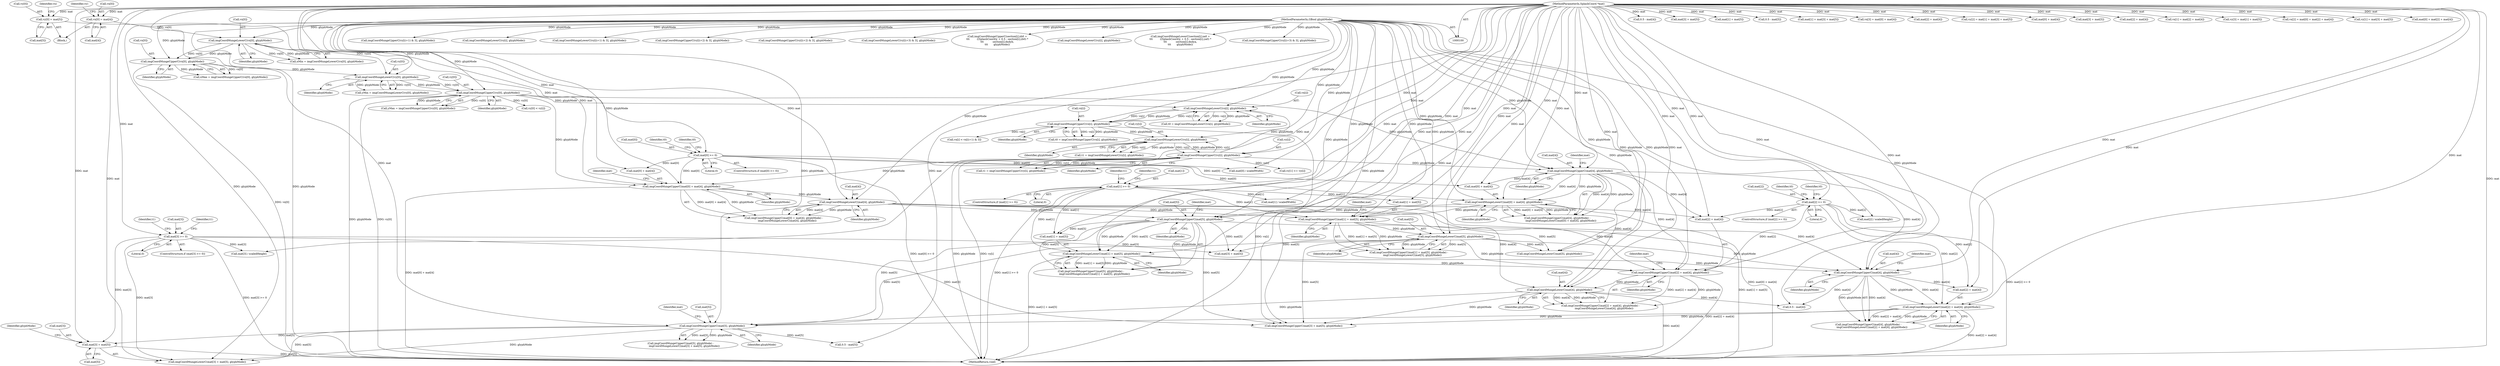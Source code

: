 digraph "0_poppler_a9b8ab4657dec65b8b86c225d12c533ad7e984e2@pointer" {
"1000518" [label="(Call,mat[3] + mat[5])"];
"1000484" [label="(Call,mat[3] >= 0)"];
"1000105" [label="(MethodParameterIn,SplashCoord *mat)"];
"1000512" [label="(Call,imgCoordMungeUpperC(mat[5], glyphMode))"];
"1000408" [label="(Call,imgCoordMungeLowerC(mat[5], glyphMode))"];
"1000399" [label="(Call,imgCoordMungeUpperC(mat[1] + mat[5], glyphMode))"];
"1000390" [label="(Call,mat[1] >= 0)"];
"1000365" [label="(Call,imgCoordMungeLowerC(mat[4], glyphMode))"];
"1000356" [label="(Call,imgCoordMungeUpperC(mat[0] + mat[4], glyphMode))"];
"1000347" [label="(Call,mat[0] >= 0)"];
"1000251" [label="(Call,imgCoordMungeUpperC(vy[0], glyphMode))"];
"1000244" [label="(Call,imgCoordMungeLowerC(vy[0], glyphMode))"];
"1000147" [label="(Call,vy[0] = mat[5])"];
"1000237" [label="(Call,imgCoordMungeUpperC(vx[0], glyphMode))"];
"1000230" [label="(Call,imgCoordMungeLowerC(vx[0], glyphMode))"];
"1000140" [label="(Call,vx[0] = mat[4])"];
"1000106" [label="(MethodParameterIn,GBool glyphMode)"];
"1000313" [label="(Call,imgCoordMungeUpperC(vy[i], glyphMode))"];
"1000298" [label="(Call,imgCoordMungeLowerC(vy[i], glyphMode))"];
"1000283" [label="(Call,imgCoordMungeUpperC(vx[i], glyphMode))"];
"1000268" [label="(Call,imgCoordMungeLowerC(vx[i], glyphMode))"];
"1000380" [label="(Call,imgCoordMungeLowerC(mat[0] + mat[4], glyphMode))"];
"1000375" [label="(Call,imgCoordMungeUpperC(mat[4], glyphMode))"];
"1000418" [label="(Call,imgCoordMungeUpperC(mat[5], glyphMode))"];
"1000459" [label="(Call,imgCoordMungeLowerC(mat[4], glyphMode))"];
"1000450" [label="(Call,imgCoordMungeUpperC(mat[2] + mat[4], glyphMode))"];
"1000441" [label="(Call,mat[2] >= 0)"];
"1000423" [label="(Call,imgCoordMungeLowerC(mat[1] + mat[5], glyphMode))"];
"1000474" [label="(Call,imgCoordMungeLowerC(mat[2] + mat[4], glyphMode))"];
"1000469" [label="(Call,imgCoordMungeUpperC(mat[4], glyphMode))"];
"1000483" [label="(ControlStructure,if (mat[3] >= 0))"];
"1000251" [label="(Call,imgCoordMungeUpperC(vy[0], glyphMode))"];
"1000412" [label="(Identifier,glyphMode)"];
"1000140" [label="(Call,vx[0] = mat[4])"];
"1000397" [label="(Identifier,t1)"];
"1001682" [label="(Call,0.5 - mat[4])"];
"1000424" [label="(Call,mat[1] + mat[5])"];
"1000484" [label="(Call,mat[3] >= 0)"];
"1000228" [label="(Call,xMin = imgCoordMungeLowerC(vx[0], glyphMode))"];
"1000468" [label="(Call,imgCoordMungeUpperC(mat[4], glyphMode) -\n         imgCoordMungeLowerC(mat[2] + mat[4], glyphMode))"];
"1000147" [label="(Call,vy[0] = mat[5])"];
"1000364" [label="(Identifier,glyphMode)"];
"1000408" [label="(Call,imgCoordMungeLowerC(mat[5], glyphMode))"];
"1000249" [label="(Call,yMax = imgCoordMungeUpperC(vy[0], glyphMode))"];
"1000298" [label="(Call,imgCoordMungeLowerC(vy[i], glyphMode))"];
"1000169" [label="(Call,mat[3] + mat[5])"];
"1000376" [label="(Call,mat[4])"];
"1000151" [label="(Call,mat[5])"];
"1000348" [label="(Call,mat[0])"];
"1000296" [label="(Call,t1 = imgCoordMungeLowerC(vy[i], glyphMode))"];
"1000474" [label="(Call,imgCoordMungeLowerC(mat[2] + mat[4], glyphMode))"];
"1000269" [label="(Call,vx[i])"];
"1000470" [label="(Call,mat[4])"];
"1000477" [label="(Identifier,mat)"];
"1000512" [label="(Call,imgCoordMungeUpperC(mat[5], glyphMode))"];
"1001143" [label="(Call,imgCoordMungeUpperC(vy[(i+1) & 3], glyphMode))"];
"1000313" [label="(Call,imgCoordMungeUpperC(vy[i], glyphMode))"];
"1000266" [label="(Call,t0 = imgCoordMungeLowerC(vx[i], glyphMode))"];
"1000380" [label="(Call,imgCoordMungeLowerC(mat[0] + mat[4], glyphMode))"];
"1000356" [label="(Call,imgCoordMungeUpperC(mat[0] + mat[4], glyphMode))"];
"1000221" [label="(Call,mat[1] + mat[5])"];
"1001693" [label="(Call,0.5 - mat[5])"];
"1000410" [label="(Identifier,mat)"];
"1000195" [label="(Call,mat[1] + mat[3] + mat[5])"];
"1000206" [label="(Call,vx[3] = mat[0] + mat[4])"];
"1000141" [label="(Call,vx[0])"];
"1000105" [label="(MethodParameterIn,SplashCoord *mat)"];
"1000510" [label="(Identifier,t1)"];
"1000106" [label="(MethodParameterIn,GBool glyphMode)"];
"1000252" [label="(Call,vy[0])"];
"1000244" [label="(Call,imgCoordMungeLowerC(vy[0], glyphMode))"];
"1000463" [label="(Identifier,glyphMode)"];
"1000516" [label="(Identifier,glyphMode)"];
"1000148" [label="(Call,vy[0])"];
"1000707" [label="(Call,imgCoordMungeLowerC(vy[i], glyphMode))"];
"1000730" [label="(Call,vx[i] < vx[(i+1) & 3])"];
"1000238" [label="(Call,vx[0])"];
"1000573" [label="(Call,mat[3] / scaledHeight)"];
"1000426" [label="(Identifier,mat)"];
"1000525" [label="(Identifier,glyphMode)"];
"1000255" [label="(Identifier,glyphMode)"];
"1000231" [label="(Call,vx[0])"];
"1000491" [label="(Identifier,t1)"];
"1000517" [label="(Call,imgCoordMungeLowerC(mat[3] + mat[5], glyphMode))"];
"1000511" [label="(Call,imgCoordMungeUpperC(mat[5], glyphMode) -\n         imgCoordMungeLowerC(mat[3] + mat[5], glyphMode))"];
"1000355" [label="(Call,imgCoordMungeUpperC(mat[0] + mat[4], glyphMode) -\n         imgCoordMungeLowerC(mat[4], glyphMode))"];
"1000431" [label="(Identifier,glyphMode)"];
"1000365" [label="(Call,imgCoordMungeLowerC(mat[4], glyphMode))"];
"1000422" [label="(Identifier,glyphMode)"];
"1000149" [label="(Identifier,vy)"];
"1000460" [label="(Call,mat[4])"];
"1000245" [label="(Call,vy[0])"];
"1000559" [label="(Call,mat[1] / scaledWidth)"];
"1000158" [label="(Call,mat[2] + mat[4])"];
"1001667" [label="(Call,0.5 - mat[5])"];
"1000666" [label="(Call,vy[0] < vy[i])"];
"1000502" [label="(Call,imgCoordMungeLowerC(mat[5], glyphMode))"];
"1000494" [label="(Call,mat[3] + mat[5])"];
"1000518" [label="(Call,mat[3] + mat[5])"];
"1000191" [label="(Call,vy[2] = mat[1] + mat[3] + mat[5])"];
"1000379" [label="(Identifier,glyphMode)"];
"1000488" [label="(Literal,0)"];
"1000416" [label="(Identifier,t1)"];
"1000375" [label="(Call,imgCoordMungeUpperC(mat[4], glyphMode))"];
"1000400" [label="(Call,mat[1] + mat[5])"];
"1000388" [label="(Identifier,glyphMode)"];
"1000482" [label="(Identifier,glyphMode)"];
"1000383" [label="(Identifier,mat)"];
"1000493" [label="(Call,imgCoordMungeUpperC(mat[3] + mat[5], glyphMode))"];
"1000997" [label="(Call,imgCoordMungeLowerC(vy[(i+1) & 3], glyphMode))"];
"1000469" [label="(Call,imgCoordMungeUpperC(mat[4], glyphMode))"];
"1000847" [label="(Call,imgCoordMungeUpperC(vy[(i+2) & 3], glyphMode))"];
"1000552" [label="(Call,mat[0] / scaledWidth)"];
"1000317" [label="(Identifier,glyphMode)"];
"1000367" [label="(Identifier,mat)"];
"1000459" [label="(Call,imgCoordMungeLowerC(mat[4], glyphMode))"];
"1000237" [label="(Call,imgCoordMungeUpperC(vx[0], glyphMode))"];
"1000390" [label="(Call,mat[1] >= 0)"];
"1000399" [label="(Call,imgCoordMungeUpperC(mat[1] + mat[5], glyphMode))"];
"1000473" [label="(Identifier,glyphMode)"];
"1000475" [label="(Call,mat[2] + mat[4])"];
"1000451" [label="(Call,mat[2] + mat[4])"];
"1000389" [label="(ControlStructure,if (mat[1] >= 0))"];
"1000719" [label="(Call,imgCoordMungeUpperC(vy[(i+2) & 3], glyphMode))"];
"1000441" [label="(Call,mat[2] >= 0)"];
"1000485" [label="(Call,mat[3])"];
"1000283" [label="(Call,imgCoordMungeUpperC(vx[i], glyphMode))"];
"1000230" [label="(Call,imgCoordMungeLowerC(vx[0], glyphMode))"];
"1000409" [label="(Call,mat[5])"];
"1000210" [label="(Call,mat[0] + mat[4])"];
"1000156" [label="(Identifier,vx)"];
"1000351" [label="(Literal,0)"];
"1000357" [label="(Call,mat[0] + mat[4])"];
"1000242" [label="(Call,yMin = imgCoordMungeLowerC(vy[0], glyphMode))"];
"1001656" [label="(Call,0.5 - mat[4])"];
"1000235" [label="(Call,xMax = imgCoordMungeUpperC(vx[0], glyphMode))"];
"1000520" [label="(Identifier,mat)"];
"1000407" [label="(Identifier,glyphMode)"];
"1000513" [label="(Call,mat[5])"];
"1000199" [label="(Call,mat[3] + mat[5])"];
"1000449" [label="(Call,imgCoordMungeUpperC(mat[2] + mat[4], glyphMode) -\n         imgCoordMungeLowerC(mat[4], glyphMode))"];
"1000458" [label="(Identifier,glyphMode)"];
"1000461" [label="(Identifier,mat)"];
"1000448" [label="(Identifier,t0)"];
"1000234" [label="(Identifier,glyphMode)"];
"1000107" [label="(Block,)"];
"1000287" [label="(Identifier,glyphMode)"];
"1000519" [label="(Call,mat[3])"];
"1000381" [label="(Call,mat[0] + mat[4])"];
"1001128" [label="(Call,imgCoordMungeLowerC(vy[(i+3) & 3], glyphMode))"];
"1000184" [label="(Call,mat[2] + mat[4])"];
"1000284" [label="(Call,vx[i])"];
"1000418" [label="(Call,imgCoordMungeUpperC(mat[5], glyphMode))"];
"1000467" [label="(Identifier,t0)"];
"1000154" [label="(Call,vx[1] = mat[2] + mat[4])"];
"1000354" [label="(Identifier,t0)"];
"1000442" [label="(Call,mat[2])"];
"1000311" [label="(Call,t1 = imgCoordMungeUpperC(vy[i], glyphMode))"];
"1000369" [label="(Identifier,glyphMode)"];
"1000366" [label="(Call,mat[4])"];
"1000445" [label="(Literal,0)"];
"1000394" [label="(Literal,0)"];
"1000566" [label="(Call,mat[2] / scaledHeight)"];
"1001587" [label="(Call,imgCoordMungeUpperC(section[i].xb0 +\n\t\t\t         ((SplashCoord)y + 0.5 - section[i].yb0) *\n\t\t\t           section[i].dxdyb,\n\t\t\t       glyphMode))"];
"1000302" [label="(Identifier,glyphMode)"];
"1000217" [label="(Call,vy[3] = mat[1] + mat[5])"];
"1000450" [label="(Call,imgCoordMungeUpperC(mat[2] + mat[4], glyphMode))"];
"1000144" [label="(Call,mat[4])"];
"1000419" [label="(Call,mat[5])"];
"1000268" [label="(Call,imgCoordMungeLowerC(vx[i], glyphMode))"];
"1001774" [label="(MethodReturn,void)"];
"1000176" [label="(Call,vx[2] = mat[0] + mat[2] + mat[4])"];
"1000346" [label="(ControlStructure,if (mat[0] >= 0))"];
"1000440" [label="(ControlStructure,if (mat[2] >= 0))"];
"1000347" [label="(Call,mat[0] >= 0)"];
"1000272" [label="(Identifier,glyphMode)"];
"1000835" [label="(Call,imgCoordMungeLowerC(vy[i], glyphMode))"];
"1000299" [label="(Call,vy[i])"];
"1000417" [label="(Call,imgCoordMungeUpperC(mat[5], glyphMode) -\n         imgCoordMungeLowerC(mat[1] + mat[5], glyphMode))"];
"1000165" [label="(Call,vy[1] = mat[3] + mat[5])"];
"1000398" [label="(Call,imgCoordMungeUpperC(mat[1] + mat[5], glyphMode) -\n         imgCoordMungeLowerC(mat[5], glyphMode))"];
"1000241" [label="(Identifier,glyphMode)"];
"1000281" [label="(Call,t0 = imgCoordMungeUpperC(vx[i], glyphMode))"];
"1001560" [label="(Call,imgCoordMungeLowerC(section[i].xa0 +\n\t\t\t         ((SplashCoord)y + 0.5 - section[i].ya0) *\n\t\t\t           section[i].dxdya,\n\t\t\t       glyphMode))"];
"1000423" [label="(Call,imgCoordMungeLowerC(mat[1] + mat[5], glyphMode))"];
"1000391" [label="(Call,mat[1])"];
"1000314" [label="(Call,vy[i])"];
"1000653" [label="(Call,vy[1] <= vy[i])"];
"1000180" [label="(Call,mat[0] + mat[2] + mat[4])"];
"1000374" [label="(Call,imgCoordMungeUpperC(mat[4], glyphMode) -\n         imgCoordMungeLowerC(mat[0] + mat[4], glyphMode))"];
"1000373" [label="(Identifier,t0)"];
"1001012" [label="(Call,imgCoordMungeUpperC(vy[(i+3) & 3], glyphMode))"];
"1000248" [label="(Identifier,glyphMode)"];
"1000522" [label="(Call,mat[5])"];
"1000518" -> "1000517"  [label="AST: "];
"1000518" -> "1000522"  [label="CFG: "];
"1000519" -> "1000518"  [label="AST: "];
"1000522" -> "1000518"  [label="AST: "];
"1000525" -> "1000518"  [label="CFG: "];
"1000518" -> "1001774"  [label="DDG: mat[5]"];
"1000484" -> "1000518"  [label="DDG: mat[3]"];
"1000105" -> "1000518"  [label="DDG: mat"];
"1000512" -> "1000518"  [label="DDG: mat[5]"];
"1000484" -> "1000483"  [label="AST: "];
"1000484" -> "1000488"  [label="CFG: "];
"1000485" -> "1000484"  [label="AST: "];
"1000488" -> "1000484"  [label="AST: "];
"1000491" -> "1000484"  [label="CFG: "];
"1000510" -> "1000484"  [label="CFG: "];
"1000484" -> "1001774"  [label="DDG: mat[3] >= 0"];
"1000105" -> "1000484"  [label="DDG: mat"];
"1000484" -> "1000493"  [label="DDG: mat[3]"];
"1000484" -> "1000494"  [label="DDG: mat[3]"];
"1000484" -> "1000517"  [label="DDG: mat[3]"];
"1000484" -> "1000573"  [label="DDG: mat[3]"];
"1000105" -> "1000100"  [label="AST: "];
"1000105" -> "1001774"  [label="DDG: mat"];
"1000105" -> "1000140"  [label="DDG: mat"];
"1000105" -> "1000147"  [label="DDG: mat"];
"1000105" -> "1000154"  [label="DDG: mat"];
"1000105" -> "1000158"  [label="DDG: mat"];
"1000105" -> "1000165"  [label="DDG: mat"];
"1000105" -> "1000169"  [label="DDG: mat"];
"1000105" -> "1000176"  [label="DDG: mat"];
"1000105" -> "1000180"  [label="DDG: mat"];
"1000105" -> "1000184"  [label="DDG: mat"];
"1000105" -> "1000191"  [label="DDG: mat"];
"1000105" -> "1000195"  [label="DDG: mat"];
"1000105" -> "1000199"  [label="DDG: mat"];
"1000105" -> "1000206"  [label="DDG: mat"];
"1000105" -> "1000210"  [label="DDG: mat"];
"1000105" -> "1000217"  [label="DDG: mat"];
"1000105" -> "1000221"  [label="DDG: mat"];
"1000105" -> "1000347"  [label="DDG: mat"];
"1000105" -> "1000356"  [label="DDG: mat"];
"1000105" -> "1000357"  [label="DDG: mat"];
"1000105" -> "1000365"  [label="DDG: mat"];
"1000105" -> "1000375"  [label="DDG: mat"];
"1000105" -> "1000380"  [label="DDG: mat"];
"1000105" -> "1000381"  [label="DDG: mat"];
"1000105" -> "1000390"  [label="DDG: mat"];
"1000105" -> "1000399"  [label="DDG: mat"];
"1000105" -> "1000400"  [label="DDG: mat"];
"1000105" -> "1000408"  [label="DDG: mat"];
"1000105" -> "1000418"  [label="DDG: mat"];
"1000105" -> "1000423"  [label="DDG: mat"];
"1000105" -> "1000424"  [label="DDG: mat"];
"1000105" -> "1000441"  [label="DDG: mat"];
"1000105" -> "1000450"  [label="DDG: mat"];
"1000105" -> "1000451"  [label="DDG: mat"];
"1000105" -> "1000459"  [label="DDG: mat"];
"1000105" -> "1000469"  [label="DDG: mat"];
"1000105" -> "1000474"  [label="DDG: mat"];
"1000105" -> "1000475"  [label="DDG: mat"];
"1000105" -> "1000493"  [label="DDG: mat"];
"1000105" -> "1000494"  [label="DDG: mat"];
"1000105" -> "1000502"  [label="DDG: mat"];
"1000105" -> "1000512"  [label="DDG: mat"];
"1000105" -> "1000517"  [label="DDG: mat"];
"1000105" -> "1000552"  [label="DDG: mat"];
"1000105" -> "1000559"  [label="DDG: mat"];
"1000105" -> "1000566"  [label="DDG: mat"];
"1000105" -> "1000573"  [label="DDG: mat"];
"1000105" -> "1001656"  [label="DDG: mat"];
"1000105" -> "1001667"  [label="DDG: mat"];
"1000105" -> "1001682"  [label="DDG: mat"];
"1000105" -> "1001693"  [label="DDG: mat"];
"1000512" -> "1000511"  [label="AST: "];
"1000512" -> "1000516"  [label="CFG: "];
"1000513" -> "1000512"  [label="AST: "];
"1000516" -> "1000512"  [label="AST: "];
"1000520" -> "1000512"  [label="CFG: "];
"1000512" -> "1000511"  [label="DDG: mat[5]"];
"1000512" -> "1000511"  [label="DDG: glyphMode"];
"1000408" -> "1000512"  [label="DDG: mat[5]"];
"1000418" -> "1000512"  [label="DDG: mat[5]"];
"1000459" -> "1000512"  [label="DDG: glyphMode"];
"1000474" -> "1000512"  [label="DDG: glyphMode"];
"1000106" -> "1000512"  [label="DDG: glyphMode"];
"1000512" -> "1000517"  [label="DDG: mat[5]"];
"1000512" -> "1000517"  [label="DDG: glyphMode"];
"1000512" -> "1001667"  [label="DDG: mat[5]"];
"1000408" -> "1000398"  [label="AST: "];
"1000408" -> "1000412"  [label="CFG: "];
"1000409" -> "1000408"  [label="AST: "];
"1000412" -> "1000408"  [label="AST: "];
"1000398" -> "1000408"  [label="CFG: "];
"1000408" -> "1000398"  [label="DDG: mat[5]"];
"1000408" -> "1000398"  [label="DDG: glyphMode"];
"1000399" -> "1000408"  [label="DDG: glyphMode"];
"1000106" -> "1000408"  [label="DDG: glyphMode"];
"1000408" -> "1000450"  [label="DDG: glyphMode"];
"1000408" -> "1000469"  [label="DDG: glyphMode"];
"1000408" -> "1000493"  [label="DDG: mat[5]"];
"1000408" -> "1000494"  [label="DDG: mat[5]"];
"1000408" -> "1000502"  [label="DDG: mat[5]"];
"1000399" -> "1000398"  [label="AST: "];
"1000399" -> "1000407"  [label="CFG: "];
"1000400" -> "1000399"  [label="AST: "];
"1000407" -> "1000399"  [label="AST: "];
"1000410" -> "1000399"  [label="CFG: "];
"1000399" -> "1001774"  [label="DDG: mat[1] + mat[5]"];
"1000399" -> "1000398"  [label="DDG: mat[1] + mat[5]"];
"1000399" -> "1000398"  [label="DDG: glyphMode"];
"1000390" -> "1000399"  [label="DDG: mat[1]"];
"1000365" -> "1000399"  [label="DDG: glyphMode"];
"1000380" -> "1000399"  [label="DDG: glyphMode"];
"1000106" -> "1000399"  [label="DDG: glyphMode"];
"1000390" -> "1000389"  [label="AST: "];
"1000390" -> "1000394"  [label="CFG: "];
"1000391" -> "1000390"  [label="AST: "];
"1000394" -> "1000390"  [label="AST: "];
"1000397" -> "1000390"  [label="CFG: "];
"1000416" -> "1000390"  [label="CFG: "];
"1000390" -> "1001774"  [label="DDG: mat[1] >= 0"];
"1000390" -> "1000400"  [label="DDG: mat[1]"];
"1000390" -> "1000423"  [label="DDG: mat[1]"];
"1000390" -> "1000424"  [label="DDG: mat[1]"];
"1000390" -> "1000559"  [label="DDG: mat[1]"];
"1000365" -> "1000355"  [label="AST: "];
"1000365" -> "1000369"  [label="CFG: "];
"1000366" -> "1000365"  [label="AST: "];
"1000369" -> "1000365"  [label="AST: "];
"1000355" -> "1000365"  [label="CFG: "];
"1000365" -> "1000355"  [label="DDG: mat[4]"];
"1000365" -> "1000355"  [label="DDG: glyphMode"];
"1000356" -> "1000365"  [label="DDG: glyphMode"];
"1000106" -> "1000365"  [label="DDG: glyphMode"];
"1000365" -> "1000418"  [label="DDG: glyphMode"];
"1000365" -> "1000450"  [label="DDG: mat[4]"];
"1000365" -> "1000451"  [label="DDG: mat[4]"];
"1000365" -> "1000459"  [label="DDG: mat[4]"];
"1000365" -> "1000469"  [label="DDG: mat[4]"];
"1000356" -> "1000355"  [label="AST: "];
"1000356" -> "1000364"  [label="CFG: "];
"1000357" -> "1000356"  [label="AST: "];
"1000364" -> "1000356"  [label="AST: "];
"1000367" -> "1000356"  [label="CFG: "];
"1000356" -> "1001774"  [label="DDG: mat[0] + mat[4]"];
"1000356" -> "1000355"  [label="DDG: mat[0] + mat[4]"];
"1000356" -> "1000355"  [label="DDG: glyphMode"];
"1000347" -> "1000356"  [label="DDG: mat[0]"];
"1000251" -> "1000356"  [label="DDG: glyphMode"];
"1000313" -> "1000356"  [label="DDG: glyphMode"];
"1000106" -> "1000356"  [label="DDG: glyphMode"];
"1000347" -> "1000346"  [label="AST: "];
"1000347" -> "1000351"  [label="CFG: "];
"1000348" -> "1000347"  [label="AST: "];
"1000351" -> "1000347"  [label="AST: "];
"1000354" -> "1000347"  [label="CFG: "];
"1000373" -> "1000347"  [label="CFG: "];
"1000347" -> "1001774"  [label="DDG: mat[0] >= 0"];
"1000347" -> "1000357"  [label="DDG: mat[0]"];
"1000347" -> "1000380"  [label="DDG: mat[0]"];
"1000347" -> "1000381"  [label="DDG: mat[0]"];
"1000347" -> "1000552"  [label="DDG: mat[0]"];
"1000251" -> "1000249"  [label="AST: "];
"1000251" -> "1000255"  [label="CFG: "];
"1000252" -> "1000251"  [label="AST: "];
"1000255" -> "1000251"  [label="AST: "];
"1000249" -> "1000251"  [label="CFG: "];
"1000251" -> "1001774"  [label="DDG: glyphMode"];
"1000251" -> "1001774"  [label="DDG: vy[0]"];
"1000251" -> "1000249"  [label="DDG: vy[0]"];
"1000251" -> "1000249"  [label="DDG: glyphMode"];
"1000244" -> "1000251"  [label="DDG: vy[0]"];
"1000244" -> "1000251"  [label="DDG: glyphMode"];
"1000106" -> "1000251"  [label="DDG: glyphMode"];
"1000251" -> "1000268"  [label="DDG: glyphMode"];
"1000251" -> "1000375"  [label="DDG: glyphMode"];
"1000251" -> "1000666"  [label="DDG: vy[0]"];
"1000244" -> "1000242"  [label="AST: "];
"1000244" -> "1000248"  [label="CFG: "];
"1000245" -> "1000244"  [label="AST: "];
"1000248" -> "1000244"  [label="AST: "];
"1000242" -> "1000244"  [label="CFG: "];
"1000244" -> "1000242"  [label="DDG: vy[0]"];
"1000244" -> "1000242"  [label="DDG: glyphMode"];
"1000147" -> "1000244"  [label="DDG: vy[0]"];
"1000237" -> "1000244"  [label="DDG: glyphMode"];
"1000106" -> "1000244"  [label="DDG: glyphMode"];
"1000147" -> "1000107"  [label="AST: "];
"1000147" -> "1000151"  [label="CFG: "];
"1000148" -> "1000147"  [label="AST: "];
"1000151" -> "1000147"  [label="AST: "];
"1000156" -> "1000147"  [label="CFG: "];
"1000237" -> "1000235"  [label="AST: "];
"1000237" -> "1000241"  [label="CFG: "];
"1000238" -> "1000237"  [label="AST: "];
"1000241" -> "1000237"  [label="AST: "];
"1000235" -> "1000237"  [label="CFG: "];
"1000237" -> "1001774"  [label="DDG: vx[0]"];
"1000237" -> "1000235"  [label="DDG: vx[0]"];
"1000237" -> "1000235"  [label="DDG: glyphMode"];
"1000230" -> "1000237"  [label="DDG: vx[0]"];
"1000230" -> "1000237"  [label="DDG: glyphMode"];
"1000106" -> "1000237"  [label="DDG: glyphMode"];
"1000230" -> "1000228"  [label="AST: "];
"1000230" -> "1000234"  [label="CFG: "];
"1000231" -> "1000230"  [label="AST: "];
"1000234" -> "1000230"  [label="AST: "];
"1000228" -> "1000230"  [label="CFG: "];
"1000230" -> "1000228"  [label="DDG: vx[0]"];
"1000230" -> "1000228"  [label="DDG: glyphMode"];
"1000140" -> "1000230"  [label="DDG: vx[0]"];
"1000106" -> "1000230"  [label="DDG: glyphMode"];
"1000140" -> "1000107"  [label="AST: "];
"1000140" -> "1000144"  [label="CFG: "];
"1000141" -> "1000140"  [label="AST: "];
"1000144" -> "1000140"  [label="AST: "];
"1000149" -> "1000140"  [label="CFG: "];
"1000106" -> "1000100"  [label="AST: "];
"1000106" -> "1001774"  [label="DDG: glyphMode"];
"1000106" -> "1000268"  [label="DDG: glyphMode"];
"1000106" -> "1000283"  [label="DDG: glyphMode"];
"1000106" -> "1000298"  [label="DDG: glyphMode"];
"1000106" -> "1000313"  [label="DDG: glyphMode"];
"1000106" -> "1000375"  [label="DDG: glyphMode"];
"1000106" -> "1000380"  [label="DDG: glyphMode"];
"1000106" -> "1000418"  [label="DDG: glyphMode"];
"1000106" -> "1000423"  [label="DDG: glyphMode"];
"1000106" -> "1000450"  [label="DDG: glyphMode"];
"1000106" -> "1000459"  [label="DDG: glyphMode"];
"1000106" -> "1000469"  [label="DDG: glyphMode"];
"1000106" -> "1000474"  [label="DDG: glyphMode"];
"1000106" -> "1000493"  [label="DDG: glyphMode"];
"1000106" -> "1000502"  [label="DDG: glyphMode"];
"1000106" -> "1000517"  [label="DDG: glyphMode"];
"1000106" -> "1000707"  [label="DDG: glyphMode"];
"1000106" -> "1000719"  [label="DDG: glyphMode"];
"1000106" -> "1000835"  [label="DDG: glyphMode"];
"1000106" -> "1000847"  [label="DDG: glyphMode"];
"1000106" -> "1000997"  [label="DDG: glyphMode"];
"1000106" -> "1001012"  [label="DDG: glyphMode"];
"1000106" -> "1001128"  [label="DDG: glyphMode"];
"1000106" -> "1001143"  [label="DDG: glyphMode"];
"1000106" -> "1001560"  [label="DDG: glyphMode"];
"1000106" -> "1001587"  [label="DDG: glyphMode"];
"1000313" -> "1000311"  [label="AST: "];
"1000313" -> "1000317"  [label="CFG: "];
"1000314" -> "1000313"  [label="AST: "];
"1000317" -> "1000313"  [label="AST: "];
"1000311" -> "1000313"  [label="CFG: "];
"1000313" -> "1001774"  [label="DDG: vy[i]"];
"1000313" -> "1001774"  [label="DDG: glyphMode"];
"1000313" -> "1000268"  [label="DDG: glyphMode"];
"1000313" -> "1000298"  [label="DDG: vy[i]"];
"1000313" -> "1000311"  [label="DDG: vy[i]"];
"1000313" -> "1000311"  [label="DDG: glyphMode"];
"1000298" -> "1000313"  [label="DDG: vy[i]"];
"1000298" -> "1000313"  [label="DDG: glyphMode"];
"1000313" -> "1000375"  [label="DDG: glyphMode"];
"1000313" -> "1000653"  [label="DDG: vy[i]"];
"1000298" -> "1000296"  [label="AST: "];
"1000298" -> "1000302"  [label="CFG: "];
"1000299" -> "1000298"  [label="AST: "];
"1000302" -> "1000298"  [label="AST: "];
"1000296" -> "1000298"  [label="CFG: "];
"1000298" -> "1000296"  [label="DDG: vy[i]"];
"1000298" -> "1000296"  [label="DDG: glyphMode"];
"1000283" -> "1000298"  [label="DDG: glyphMode"];
"1000283" -> "1000281"  [label="AST: "];
"1000283" -> "1000287"  [label="CFG: "];
"1000284" -> "1000283"  [label="AST: "];
"1000287" -> "1000283"  [label="AST: "];
"1000281" -> "1000283"  [label="CFG: "];
"1000283" -> "1001774"  [label="DDG: vx[i]"];
"1000283" -> "1000268"  [label="DDG: vx[i]"];
"1000283" -> "1000281"  [label="DDG: vx[i]"];
"1000283" -> "1000281"  [label="DDG: glyphMode"];
"1000268" -> "1000283"  [label="DDG: vx[i]"];
"1000268" -> "1000283"  [label="DDG: glyphMode"];
"1000283" -> "1000730"  [label="DDG: vx[i]"];
"1000268" -> "1000266"  [label="AST: "];
"1000268" -> "1000272"  [label="CFG: "];
"1000269" -> "1000268"  [label="AST: "];
"1000272" -> "1000268"  [label="AST: "];
"1000266" -> "1000268"  [label="CFG: "];
"1000268" -> "1000266"  [label="DDG: vx[i]"];
"1000268" -> "1000266"  [label="DDG: glyphMode"];
"1000380" -> "1000374"  [label="AST: "];
"1000380" -> "1000388"  [label="CFG: "];
"1000381" -> "1000380"  [label="AST: "];
"1000388" -> "1000380"  [label="AST: "];
"1000374" -> "1000380"  [label="CFG: "];
"1000380" -> "1001774"  [label="DDG: mat[0] + mat[4]"];
"1000380" -> "1000374"  [label="DDG: mat[0] + mat[4]"];
"1000380" -> "1000374"  [label="DDG: glyphMode"];
"1000375" -> "1000380"  [label="DDG: mat[4]"];
"1000375" -> "1000380"  [label="DDG: glyphMode"];
"1000380" -> "1000418"  [label="DDG: glyphMode"];
"1000375" -> "1000374"  [label="AST: "];
"1000375" -> "1000379"  [label="CFG: "];
"1000376" -> "1000375"  [label="AST: "];
"1000379" -> "1000375"  [label="AST: "];
"1000383" -> "1000375"  [label="CFG: "];
"1000375" -> "1000374"  [label="DDG: mat[4]"];
"1000375" -> "1000374"  [label="DDG: glyphMode"];
"1000375" -> "1000381"  [label="DDG: mat[4]"];
"1000375" -> "1000450"  [label="DDG: mat[4]"];
"1000375" -> "1000451"  [label="DDG: mat[4]"];
"1000375" -> "1000459"  [label="DDG: mat[4]"];
"1000375" -> "1000469"  [label="DDG: mat[4]"];
"1000418" -> "1000417"  [label="AST: "];
"1000418" -> "1000422"  [label="CFG: "];
"1000419" -> "1000418"  [label="AST: "];
"1000422" -> "1000418"  [label="AST: "];
"1000426" -> "1000418"  [label="CFG: "];
"1000418" -> "1000417"  [label="DDG: mat[5]"];
"1000418" -> "1000417"  [label="DDG: glyphMode"];
"1000418" -> "1000423"  [label="DDG: mat[5]"];
"1000418" -> "1000423"  [label="DDG: glyphMode"];
"1000418" -> "1000424"  [label="DDG: mat[5]"];
"1000418" -> "1000493"  [label="DDG: mat[5]"];
"1000418" -> "1000494"  [label="DDG: mat[5]"];
"1000418" -> "1000502"  [label="DDG: mat[5]"];
"1000459" -> "1000449"  [label="AST: "];
"1000459" -> "1000463"  [label="CFG: "];
"1000460" -> "1000459"  [label="AST: "];
"1000463" -> "1000459"  [label="AST: "];
"1000449" -> "1000459"  [label="CFG: "];
"1000459" -> "1001774"  [label="DDG: mat[4]"];
"1000459" -> "1000449"  [label="DDG: mat[4]"];
"1000459" -> "1000449"  [label="DDG: glyphMode"];
"1000450" -> "1000459"  [label="DDG: glyphMode"];
"1000459" -> "1000493"  [label="DDG: glyphMode"];
"1000459" -> "1001656"  [label="DDG: mat[4]"];
"1000450" -> "1000449"  [label="AST: "];
"1000450" -> "1000458"  [label="CFG: "];
"1000451" -> "1000450"  [label="AST: "];
"1000458" -> "1000450"  [label="AST: "];
"1000461" -> "1000450"  [label="CFG: "];
"1000450" -> "1001774"  [label="DDG: mat[2] + mat[4]"];
"1000450" -> "1000449"  [label="DDG: mat[2] + mat[4]"];
"1000450" -> "1000449"  [label="DDG: glyphMode"];
"1000441" -> "1000450"  [label="DDG: mat[2]"];
"1000423" -> "1000450"  [label="DDG: glyphMode"];
"1000441" -> "1000440"  [label="AST: "];
"1000441" -> "1000445"  [label="CFG: "];
"1000442" -> "1000441"  [label="AST: "];
"1000445" -> "1000441"  [label="AST: "];
"1000448" -> "1000441"  [label="CFG: "];
"1000467" -> "1000441"  [label="CFG: "];
"1000441" -> "1001774"  [label="DDG: mat[2] >= 0"];
"1000441" -> "1000451"  [label="DDG: mat[2]"];
"1000441" -> "1000474"  [label="DDG: mat[2]"];
"1000441" -> "1000475"  [label="DDG: mat[2]"];
"1000441" -> "1000566"  [label="DDG: mat[2]"];
"1000423" -> "1000417"  [label="AST: "];
"1000423" -> "1000431"  [label="CFG: "];
"1000424" -> "1000423"  [label="AST: "];
"1000431" -> "1000423"  [label="AST: "];
"1000417" -> "1000423"  [label="CFG: "];
"1000423" -> "1001774"  [label="DDG: mat[1] + mat[5]"];
"1000423" -> "1000417"  [label="DDG: mat[1] + mat[5]"];
"1000423" -> "1000417"  [label="DDG: glyphMode"];
"1000423" -> "1000469"  [label="DDG: glyphMode"];
"1000474" -> "1000468"  [label="AST: "];
"1000474" -> "1000482"  [label="CFG: "];
"1000475" -> "1000474"  [label="AST: "];
"1000482" -> "1000474"  [label="AST: "];
"1000468" -> "1000474"  [label="CFG: "];
"1000474" -> "1001774"  [label="DDG: mat[2] + mat[4]"];
"1000474" -> "1000468"  [label="DDG: mat[2] + mat[4]"];
"1000474" -> "1000468"  [label="DDG: glyphMode"];
"1000469" -> "1000474"  [label="DDG: mat[4]"];
"1000469" -> "1000474"  [label="DDG: glyphMode"];
"1000474" -> "1000493"  [label="DDG: glyphMode"];
"1000469" -> "1000468"  [label="AST: "];
"1000469" -> "1000473"  [label="CFG: "];
"1000470" -> "1000469"  [label="AST: "];
"1000473" -> "1000469"  [label="AST: "];
"1000477" -> "1000469"  [label="CFG: "];
"1000469" -> "1000468"  [label="DDG: mat[4]"];
"1000469" -> "1000468"  [label="DDG: glyphMode"];
"1000469" -> "1000475"  [label="DDG: mat[4]"];
"1000469" -> "1001656"  [label="DDG: mat[4]"];
}
